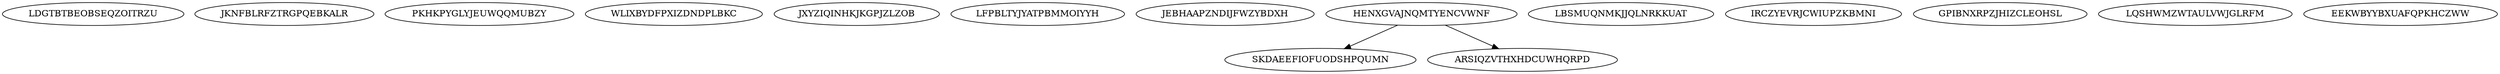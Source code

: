 digraph N15M2 {
	LDGTBTBEOBSEQZOITRZU	[Weight=18];
	JKNFBLRFZTRGPQEBKALR	[Weight=20];
	PKHKPYGLYJEUWQQMUBZY	[Weight=16];
	WLIXBYDFPXIZDNDPLBKC	[Weight=12];
	JXYZIQINHKJKGPJZLZOB	[Weight=11];
	LFPBLTYJYATPBMMOIYYH	[Weight=13];
	JEBHAAPZNDIJFWZYBDXH	[Weight=11];
	HENXGVAJNQMTYENCVWNF	[Weight=17];
	LBSMUQNMKJJQLNRKKUAT	[Weight=10];
	IRCZYEVRJCWIUPZKBMNI	[Weight=18];
	GPIBNXRPZJHIZCLEOHSL	[Weight=13];
	SKDAEEFIOFUODSHPQUMN	[Weight=15];
	ARSIQZVTHXHDCUWHQRPD	[Weight=12];
	LQSHWMZWTAULVWJGLRFM	[Weight=10];
	EEKWBYYBXUAFQPKHCZWW	[Weight=13];
	HENXGVAJNQMTYENCVWNF -> SKDAEEFIOFUODSHPQUMN [Weight=20];
	HENXGVAJNQMTYENCVWNF -> ARSIQZVTHXHDCUWHQRPD [Weight=15];
}
